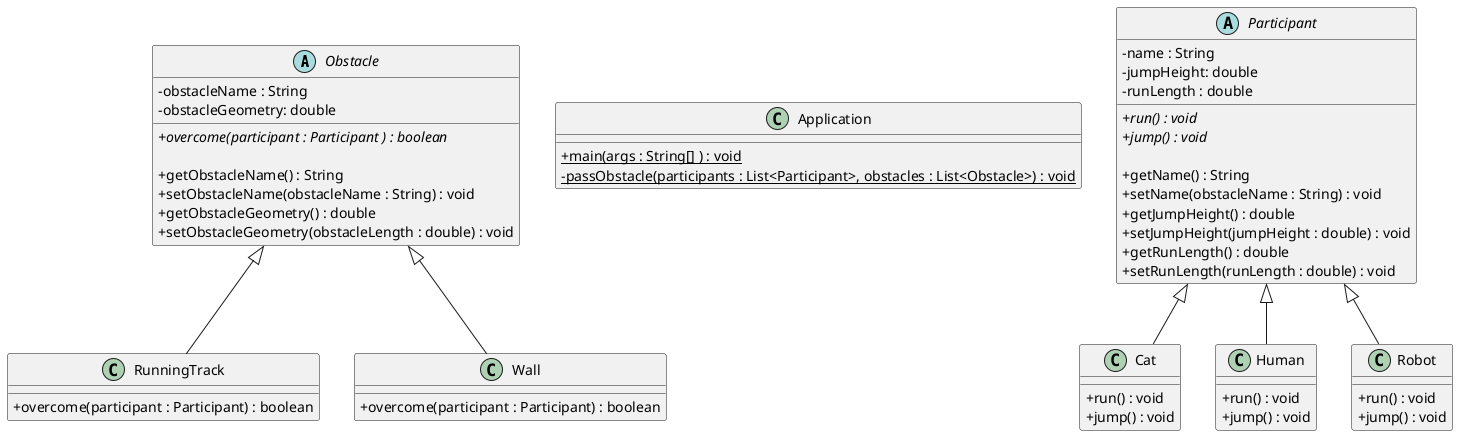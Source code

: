 @startuml

skinparam classAttributeIconSize 0

abstract class Obstacle{
    -obstacleName : String
    -obstacleGeometry: double

    +{abstract} overcome(participant : Participant ) : boolean

    +getObstacleName() : String
    +setObstacleName(obstacleName : String) : void
    +getObstacleGeometry() : double
    +setObstacleGeometry(obstacleLength : double) : void
}

class RunningTrack{
    +overcome(participant : Participant) : boolean
}

class Wall{
    +overcome(participant : Participant) : boolean
}

class Application{
    +{static} main(args : String[] ) : void
    -{static} passObstacle(participants : List<Participant>, obstacles : List<Obstacle>) : void
}

abstract class Participant{
    -name : String
    -jumpHeight: double
    -runLength : double

    +{abstract} run() : void
    +{abstract} jump() : void

    +getName() : String
    +setName(obstacleName : String) : void
    +getJumpHeight() : double
    +setJumpHeight(jumpHeight : double) : void
    +getRunLength() : double
    +setRunLength(runLength : double) : void
}

class Cat{
    +run() : void
    +jump() : void
}

class Human{
    +run() : void
    +jump() : void
}

class Robot{
    +run() : void
    +jump() : void
}

Obstacle <|-- RunningTrack
Obstacle <|-- Wall
Participant <|-- Cat
Participant <|-- Human
Participant <|-- Robot
@enduml